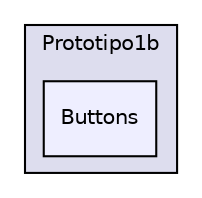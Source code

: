 digraph "/home/dna/Development/stouch/trunk/Prototipo1b/Buttons" {
  compound=true
  node [ fontsize="10", fontname="Helvetica"];
  edge [ labelfontsize="10", labelfontname="Helvetica"];
  subgraph clusterdir_910fea39dab94f740324db5a07f866df {
    graph [ bgcolor="#ddddee", pencolor="black", label="Prototipo1b" fontname="Helvetica", fontsize="10", URL="dir_910fea39dab94f740324db5a07f866df.html"]
  dir_ff09922d15b73e326cae66ba2b1d6b2a [shape=box, label="Buttons", style="filled", fillcolor="#eeeeff", pencolor="black", URL="dir_ff09922d15b73e326cae66ba2b1d6b2a.html"];
  }
}

